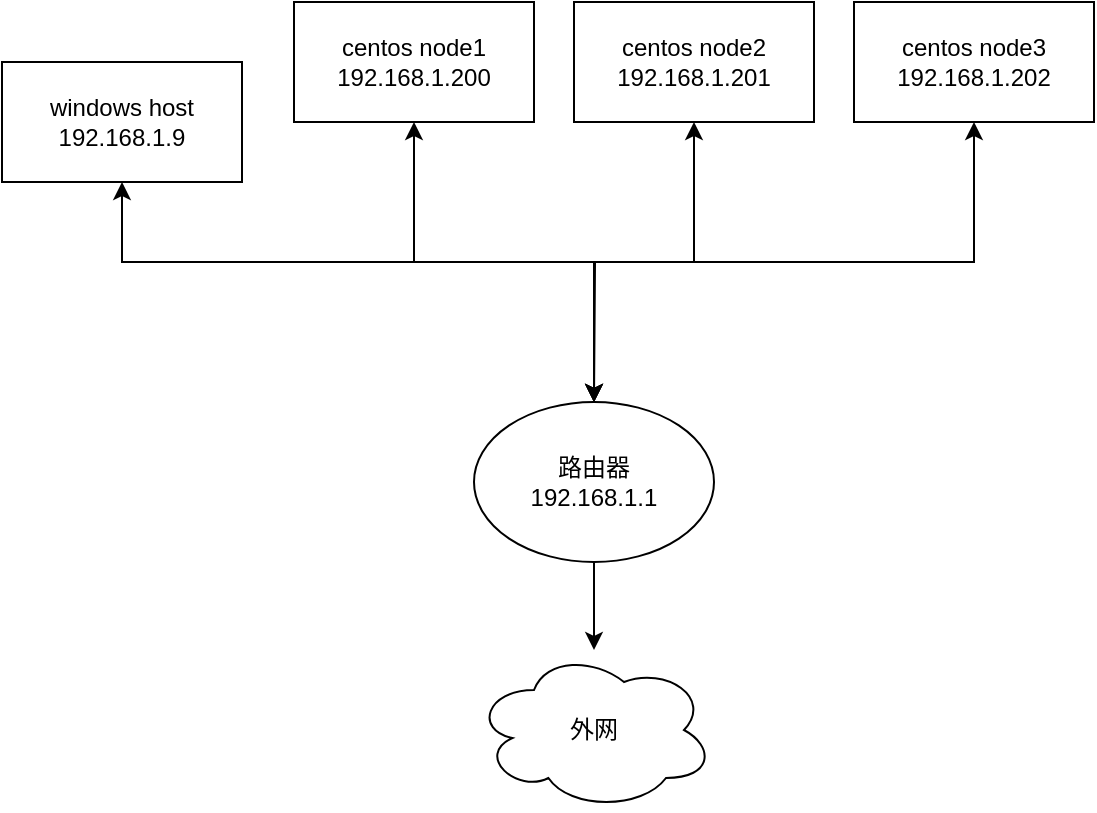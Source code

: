 <mxfile version="13.7.7" type="device"><diagram id="k0Qrh6uM6KsSilFBIUoc" name="Page-1"><mxGraphModel dx="1550" dy="863" grid="0" gridSize="10" guides="1" tooltips="1" connect="1" arrows="1" fold="1" page="1" pageScale="1" pageWidth="827" pageHeight="1169" math="0" shadow="0"><root><mxCell id="0"/><mxCell id="1" parent="0"/><mxCell id="5uCupuMPqxXfB3FDG76Z-13" style="edgeStyle=orthogonalEdgeStyle;rounded=0;orthogonalLoop=1;jettySize=auto;html=1;entryX=0.5;entryY=0;entryDx=0;entryDy=0;startArrow=classic;startFill=1;" parent="1" source="5uCupuMPqxXfB3FDG76Z-1" target="5uCupuMPqxXfB3FDG76Z-11" edge="1"><mxGeometry relative="1" as="geometry"><Array as="points"><mxPoint x="181" y="341"/><mxPoint x="417" y="341"/></Array></mxGeometry></mxCell><mxCell id="5uCupuMPqxXfB3FDG76Z-1" value="windows host&lt;br&gt;192.168.1.9" style="rounded=0;whiteSpace=wrap;html=1;" parent="1" vertex="1"><mxGeometry x="121" y="241" width="120" height="60" as="geometry"/></mxCell><mxCell id="5uCupuMPqxXfB3FDG76Z-14" style="edgeStyle=orthogonalEdgeStyle;rounded=0;orthogonalLoop=1;jettySize=auto;html=1;entryX=0.5;entryY=0;entryDx=0;entryDy=0;startArrow=classic;startFill=1;" parent="1" source="5uCupuMPqxXfB3FDG76Z-2" target="5uCupuMPqxXfB3FDG76Z-11" edge="1"><mxGeometry relative="1" as="geometry"/></mxCell><mxCell id="5uCupuMPqxXfB3FDG76Z-2" value="centos node1&lt;br&gt;192.168.1.200" style="rounded=0;whiteSpace=wrap;html=1;" parent="1" vertex="1"><mxGeometry x="267" y="211" width="120" height="60" as="geometry"/></mxCell><mxCell id="5uCupuMPqxXfB3FDG76Z-15" style="edgeStyle=orthogonalEdgeStyle;rounded=0;orthogonalLoop=1;jettySize=auto;html=1;startArrow=classic;startFill=1;" parent="1" source="5uCupuMPqxXfB3FDG76Z-3" edge="1"><mxGeometry relative="1" as="geometry"><mxPoint x="417" y="411" as="targetPoint"/></mxGeometry></mxCell><mxCell id="5uCupuMPqxXfB3FDG76Z-3" value="centos node2&lt;br&gt;192.168.1.201" style="rounded=0;whiteSpace=wrap;html=1;" parent="1" vertex="1"><mxGeometry x="407" y="211" width="120" height="60" as="geometry"/></mxCell><mxCell id="5uCupuMPqxXfB3FDG76Z-16" style="edgeStyle=orthogonalEdgeStyle;rounded=0;orthogonalLoop=1;jettySize=auto;html=1;startArrow=classic;startFill=1;" parent="1" source="5uCupuMPqxXfB3FDG76Z-4" edge="1"><mxGeometry relative="1" as="geometry"><mxPoint x="417" y="411" as="targetPoint"/><Array as="points"><mxPoint x="607" y="341"/><mxPoint x="417" y="341"/></Array></mxGeometry></mxCell><mxCell id="5uCupuMPqxXfB3FDG76Z-4" value="centos node3&lt;br&gt;192.168.1.202" style="rounded=0;whiteSpace=wrap;html=1;" parent="1" vertex="1"><mxGeometry x="547" y="211" width="120" height="60" as="geometry"/></mxCell><mxCell id="5uCupuMPqxXfB3FDG76Z-18" value="" style="edgeStyle=orthogonalEdgeStyle;rounded=0;orthogonalLoop=1;jettySize=auto;html=1;startArrow=none;startFill=0;" parent="1" source="5uCupuMPqxXfB3FDG76Z-11" target="5uCupuMPqxXfB3FDG76Z-17" edge="1"><mxGeometry relative="1" as="geometry"/></mxCell><mxCell id="5uCupuMPqxXfB3FDG76Z-11" value="路由器&lt;br&gt;192.168.1.1" style="ellipse;whiteSpace=wrap;html=1;" parent="1" vertex="1"><mxGeometry x="357" y="411" width="120" height="80" as="geometry"/></mxCell><mxCell id="5uCupuMPqxXfB3FDG76Z-17" value="外网" style="ellipse;shape=cloud;whiteSpace=wrap;html=1;" parent="1" vertex="1"><mxGeometry x="357" y="535" width="120" height="80" as="geometry"/></mxCell></root></mxGraphModel></diagram></mxfile>